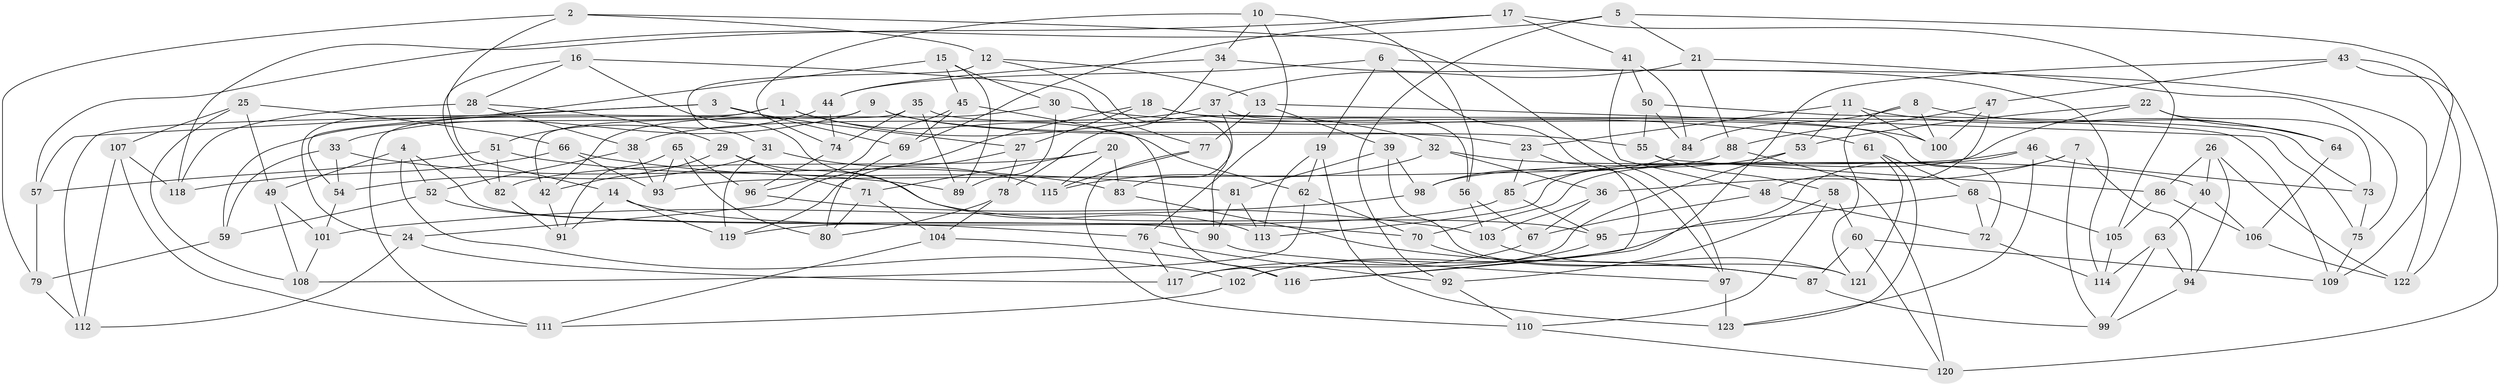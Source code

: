 // Generated by graph-tools (version 1.1) at 2025/50/03/09/25 03:50:54]
// undirected, 123 vertices, 246 edges
graph export_dot {
graph [start="1"]
  node [color=gray90,style=filled];
  1;
  2;
  3;
  4;
  5;
  6;
  7;
  8;
  9;
  10;
  11;
  12;
  13;
  14;
  15;
  16;
  17;
  18;
  19;
  20;
  21;
  22;
  23;
  24;
  25;
  26;
  27;
  28;
  29;
  30;
  31;
  32;
  33;
  34;
  35;
  36;
  37;
  38;
  39;
  40;
  41;
  42;
  43;
  44;
  45;
  46;
  47;
  48;
  49;
  50;
  51;
  52;
  53;
  54;
  55;
  56;
  57;
  58;
  59;
  60;
  61;
  62;
  63;
  64;
  65;
  66;
  67;
  68;
  69;
  70;
  71;
  72;
  73;
  74;
  75;
  76;
  77;
  78;
  79;
  80;
  81;
  82;
  83;
  84;
  85;
  86;
  87;
  88;
  89;
  90;
  91;
  92;
  93;
  94;
  95;
  96;
  97;
  98;
  99;
  100;
  101;
  102;
  103;
  104;
  105;
  106;
  107;
  108;
  109;
  110;
  111;
  112;
  113;
  114;
  115;
  116;
  117;
  118;
  119;
  120;
  121;
  122;
  123;
  1 -- 32;
  1 -- 59;
  1 -- 62;
  1 -- 112;
  2 -- 12;
  2 -- 97;
  2 -- 14;
  2 -- 79;
  3 -- 57;
  3 -- 54;
  3 -- 27;
  3 -- 69;
  4 -- 90;
  4 -- 52;
  4 -- 49;
  4 -- 102;
  5 -- 57;
  5 -- 21;
  5 -- 109;
  5 -- 92;
  6 -- 19;
  6 -- 122;
  6 -- 44;
  6 -- 97;
  7 -- 36;
  7 -- 102;
  7 -- 99;
  7 -- 94;
  8 -- 121;
  8 -- 64;
  8 -- 100;
  8 -- 84;
  9 -- 33;
  9 -- 55;
  9 -- 23;
  9 -- 42;
  10 -- 56;
  10 -- 34;
  10 -- 74;
  10 -- 76;
  11 -- 64;
  11 -- 53;
  11 -- 23;
  11 -- 100;
  12 -- 31;
  12 -- 90;
  12 -- 13;
  13 -- 77;
  13 -- 39;
  13 -- 75;
  14 -- 119;
  14 -- 70;
  14 -- 91;
  15 -- 30;
  15 -- 89;
  15 -- 45;
  15 -- 24;
  16 -- 28;
  16 -- 77;
  16 -- 113;
  16 -- 82;
  17 -- 69;
  17 -- 118;
  17 -- 41;
  17 -- 105;
  18 -- 109;
  18 -- 100;
  18 -- 27;
  18 -- 24;
  19 -- 62;
  19 -- 113;
  19 -- 123;
  20 -- 83;
  20 -- 115;
  20 -- 82;
  20 -- 71;
  21 -- 88;
  21 -- 75;
  21 -- 37;
  22 -- 113;
  22 -- 64;
  22 -- 53;
  22 -- 73;
  23 -- 116;
  23 -- 85;
  24 -- 117;
  24 -- 112;
  25 -- 107;
  25 -- 108;
  25 -- 66;
  25 -- 49;
  26 -- 122;
  26 -- 94;
  26 -- 40;
  26 -- 86;
  27 -- 78;
  27 -- 119;
  28 -- 29;
  28 -- 38;
  28 -- 118;
  29 -- 95;
  29 -- 71;
  29 -- 42;
  30 -- 42;
  30 -- 89;
  30 -- 61;
  31 -- 119;
  31 -- 54;
  31 -- 115;
  32 -- 36;
  32 -- 115;
  32 -- 40;
  33 -- 59;
  33 -- 89;
  33 -- 54;
  34 -- 78;
  34 -- 114;
  34 -- 44;
  35 -- 89;
  35 -- 74;
  35 -- 111;
  35 -- 72;
  36 -- 103;
  36 -- 67;
  37 -- 83;
  37 -- 56;
  37 -- 38;
  38 -- 93;
  38 -- 52;
  39 -- 81;
  39 -- 98;
  39 -- 121;
  40 -- 63;
  40 -- 106;
  41 -- 48;
  41 -- 84;
  41 -- 50;
  42 -- 91;
  43 -- 122;
  43 -- 120;
  43 -- 47;
  43 -- 116;
  44 -- 51;
  44 -- 74;
  45 -- 69;
  45 -- 116;
  45 -- 96;
  46 -- 73;
  46 -- 123;
  46 -- 98;
  46 -- 70;
  47 -- 100;
  47 -- 88;
  47 -- 48;
  48 -- 72;
  48 -- 67;
  49 -- 108;
  49 -- 101;
  50 -- 84;
  50 -- 73;
  50 -- 55;
  51 -- 83;
  51 -- 82;
  51 -- 57;
  52 -- 76;
  52 -- 59;
  53 -- 117;
  53 -- 85;
  54 -- 101;
  55 -- 58;
  55 -- 86;
  56 -- 103;
  56 -- 67;
  57 -- 79;
  58 -- 110;
  58 -- 92;
  58 -- 60;
  59 -- 79;
  60 -- 120;
  60 -- 109;
  60 -- 87;
  61 -- 68;
  61 -- 121;
  61 -- 123;
  62 -- 70;
  62 -- 108;
  63 -- 94;
  63 -- 99;
  63 -- 114;
  64 -- 106;
  65 -- 96;
  65 -- 80;
  65 -- 93;
  65 -- 91;
  66 -- 118;
  66 -- 93;
  66 -- 81;
  67 -- 117;
  68 -- 95;
  68 -- 72;
  68 -- 105;
  69 -- 80;
  70 -- 87;
  71 -- 80;
  71 -- 104;
  72 -- 114;
  73 -- 75;
  74 -- 96;
  75 -- 109;
  76 -- 92;
  76 -- 117;
  77 -- 110;
  77 -- 115;
  78 -- 104;
  78 -- 80;
  79 -- 112;
  81 -- 113;
  81 -- 90;
  82 -- 91;
  83 -- 87;
  84 -- 98;
  85 -- 95;
  85 -- 119;
  86 -- 105;
  86 -- 106;
  87 -- 99;
  88 -- 93;
  88 -- 120;
  90 -- 97;
  92 -- 110;
  94 -- 99;
  95 -- 102;
  96 -- 103;
  97 -- 123;
  98 -- 101;
  101 -- 108;
  102 -- 111;
  103 -- 121;
  104 -- 116;
  104 -- 111;
  105 -- 114;
  106 -- 122;
  107 -- 111;
  107 -- 112;
  107 -- 118;
  110 -- 120;
}
